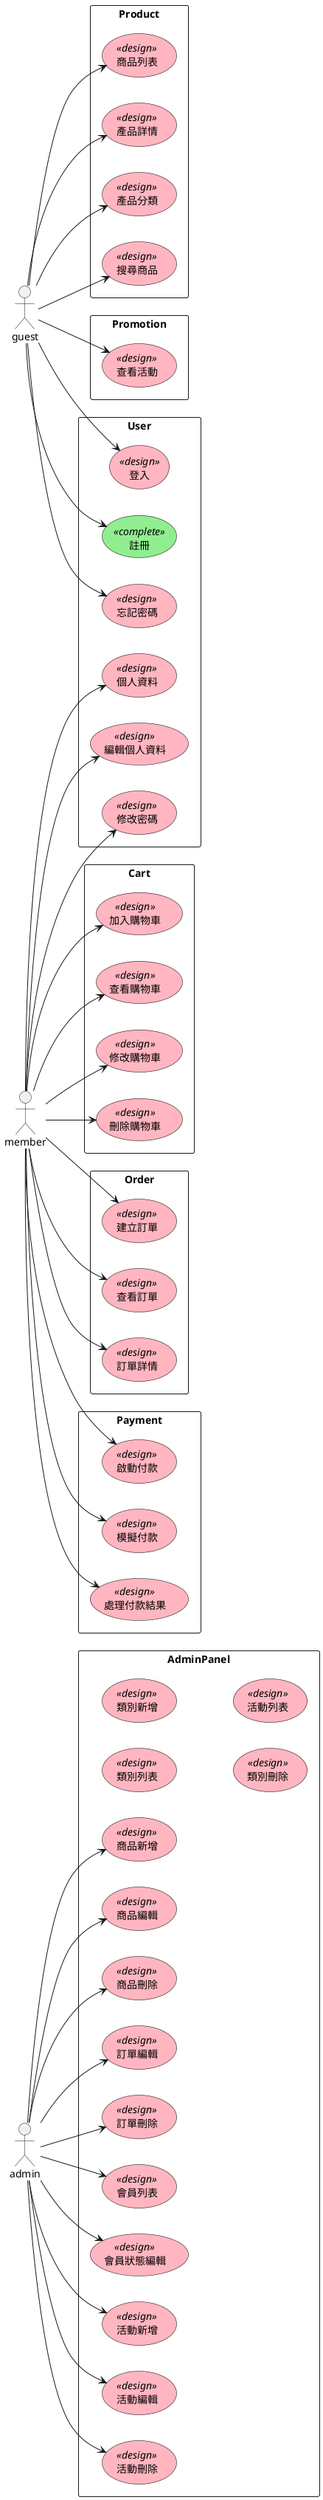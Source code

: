 @startuml
left to right direction
skinparam packageStyle rectangle
skinparam usecase {
  BackgroundColor<<design>> LightPink
  BackgroundColor<<complete>> LightGreen
  BorderColor black
}

actor guest
actor member
actor admin


package User{
    usecase "登入" <<design>> as Login
    usecase "註冊" <<complete>> as Register
    usecase "忘記密碼" <<design>> as ForgetPw
    usecase "個人資料" <<design>> as Profile
    usecase "編輯個人資料" <<design>> as EditProfile
    usecase "修改密碼" <<design>> as ChangePw
}

package Product{
    usecase "商品列表" <<design>> as ProductList
    usecase "產品詳情" <<design>> as ProductDetail
    usecase "產品分類" <<design>> as ProductCategory
    usecase "搜尋商品" <<design>> as SearchProduct
}

package Cart {
  usecase "加入購物車" <<design>> as AddCart
  usecase "查看購物車" <<design>> as ViewCart
  usecase "修改購物車" <<design>> as EditCart
  usecase "刪除購物車" <<design>> as DeleteCart
}

package Order{
    usecase "建立訂單" <<design>> as AddOrder
    usecase "查看訂單" <<design>> as ViewOrder
    usecase "訂單詳情" <<design>> as OrderDetail
}

package Promotion{
  usecase "查看活動" <<design>> as ViewEvent
}

package AdminPanel{
    usecase "商品新增" <<design>> as AddProduct
    usecase "商品編輯" <<design>> as EditProduct
    usecase "商品刪除" <<design>> as DeleteProduct
    usecase "訂單編輯" <<design>> as EditOrder
    usecase "訂單刪除" <<design>> as DeleteOrder
    usecase "會員列表" <<design>> as MemberList
    usecase "會員狀態編輯" <<design>> as EditMemberStatus
    usecase "類別列表" <<design>> as CategoryList
    usecase "類別新增" <<design>> as AddCategory
    usecase "類別刪除" <<design>> as DeleteCategory
    usecase "活動列表" <<design>> as EventList
    usecase "活動新增" <<design>> as AddEvent
    usecase "活動編輯" <<design>> as EditEvent
    usecase "活動刪除" <<design>> as DeleteEvent
}

package Payment{
  usecase "啟動付款" <<design>> as InitiatePayment
  usecase "模擬付款" <<design>> as MockPayment
  usecase "處理付款結果" <<design>> as PaymentResult
}

member --> AddCart
member --> ViewCart
member --> EditCart
member --> DeleteCart
member --> Profile
member --> EditProfile
member --> ChangePw
member --> AddOrder
member --> ViewOrder
member --> OrderDetail
member --> InitiatePayment
member --> MockPayment
member --> PaymentResult

guest --> Login
guest --> Register
guest --> ForgetPw
guest --> ProductList
guest --> ProductDetail
guest --> ProductCategory
guest --> SearchProduct
guest --> ViewEvent

admin --> MemberList
admin --> EditMemberStatus
admin --> AddProduct
admin --> EditProduct
admin --> DeleteProduct
admin --> EditOrder
admin --> DeleteOrder
admin --> AddEvent
admin --> EditEvent
admin --> DeleteEvent

@enduml